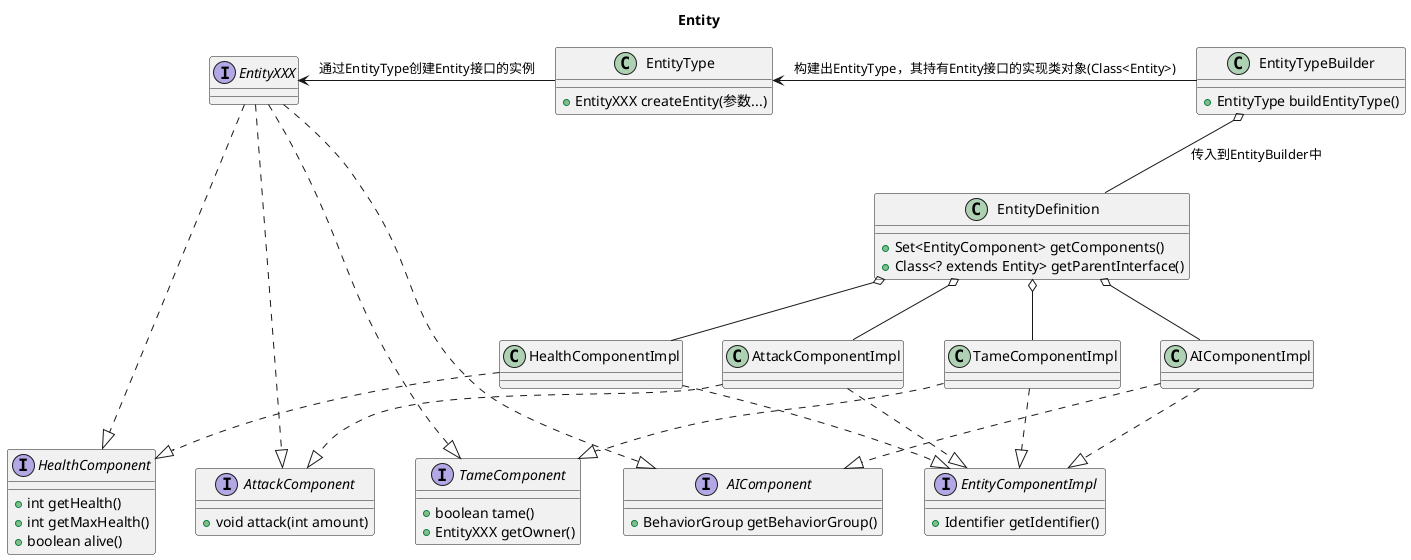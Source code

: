 @startuml
Title "Entity"
interface EntityComponentImpl {
+ Identifier getIdentifier()
}
interface HealthComponent {
+ int getHealth()
+ int getMaxHealth()
+ boolean alive()
}
interface AttackComponent {
+ void attack(int amount)
}
interface TameComponent {
+ boolean tame()
+ EntityXXX getOwner()
}
interface AIComponent {
+ BehaviorGroup getBehaviorGroup()
}
class HealthComponentImpl
class AttackComponentImpl
class TameComponentImpl
class AIComponentImpl
HealthComponentImpl ..|> HealthComponent
HealthComponentImpl ..|> EntityComponentImpl
AttackComponentImpl ..|> AttackComponent
AttackComponentImpl ..|> EntityComponentImpl
TameComponentImpl ..|> TameComponent
TameComponentImpl ..|> EntityComponentImpl
AIComponentImpl ..|> AIComponent
AIComponentImpl ..|> EntityComponentImpl
class EntityDefinition {
+ Set<EntityComponent> getComponents()
+ Class<? extends Entity> getParentInterface()
}
class EntityTypeBuilder {
+ EntityType buildEntityType()
}
interface EntityXXX
EntityXXX ..|> HealthComponent
EntityXXX ..|> AttackComponent
EntityXXX ..|> TameComponent
EntityXXX ..|> AIComponent
class EntityType {
+ EntityXXX createEntity(参数...)
}

EntityDefinition o-- HealthComponentImpl
EntityDefinition o-- AttackComponentImpl
EntityDefinition o-- TameComponentImpl
EntityDefinition o-- AIComponentImpl
EntityTypeBuilder o-- EntityDefinition : 传入到EntityBuilder中
EntityType <- EntityTypeBuilder : 构建出EntityType，其持有Entity接口的实现类对象(Class<Entity>)
EntityXXX <- EntityType : 通过EntityType创建Entity接口的实例
@enduml